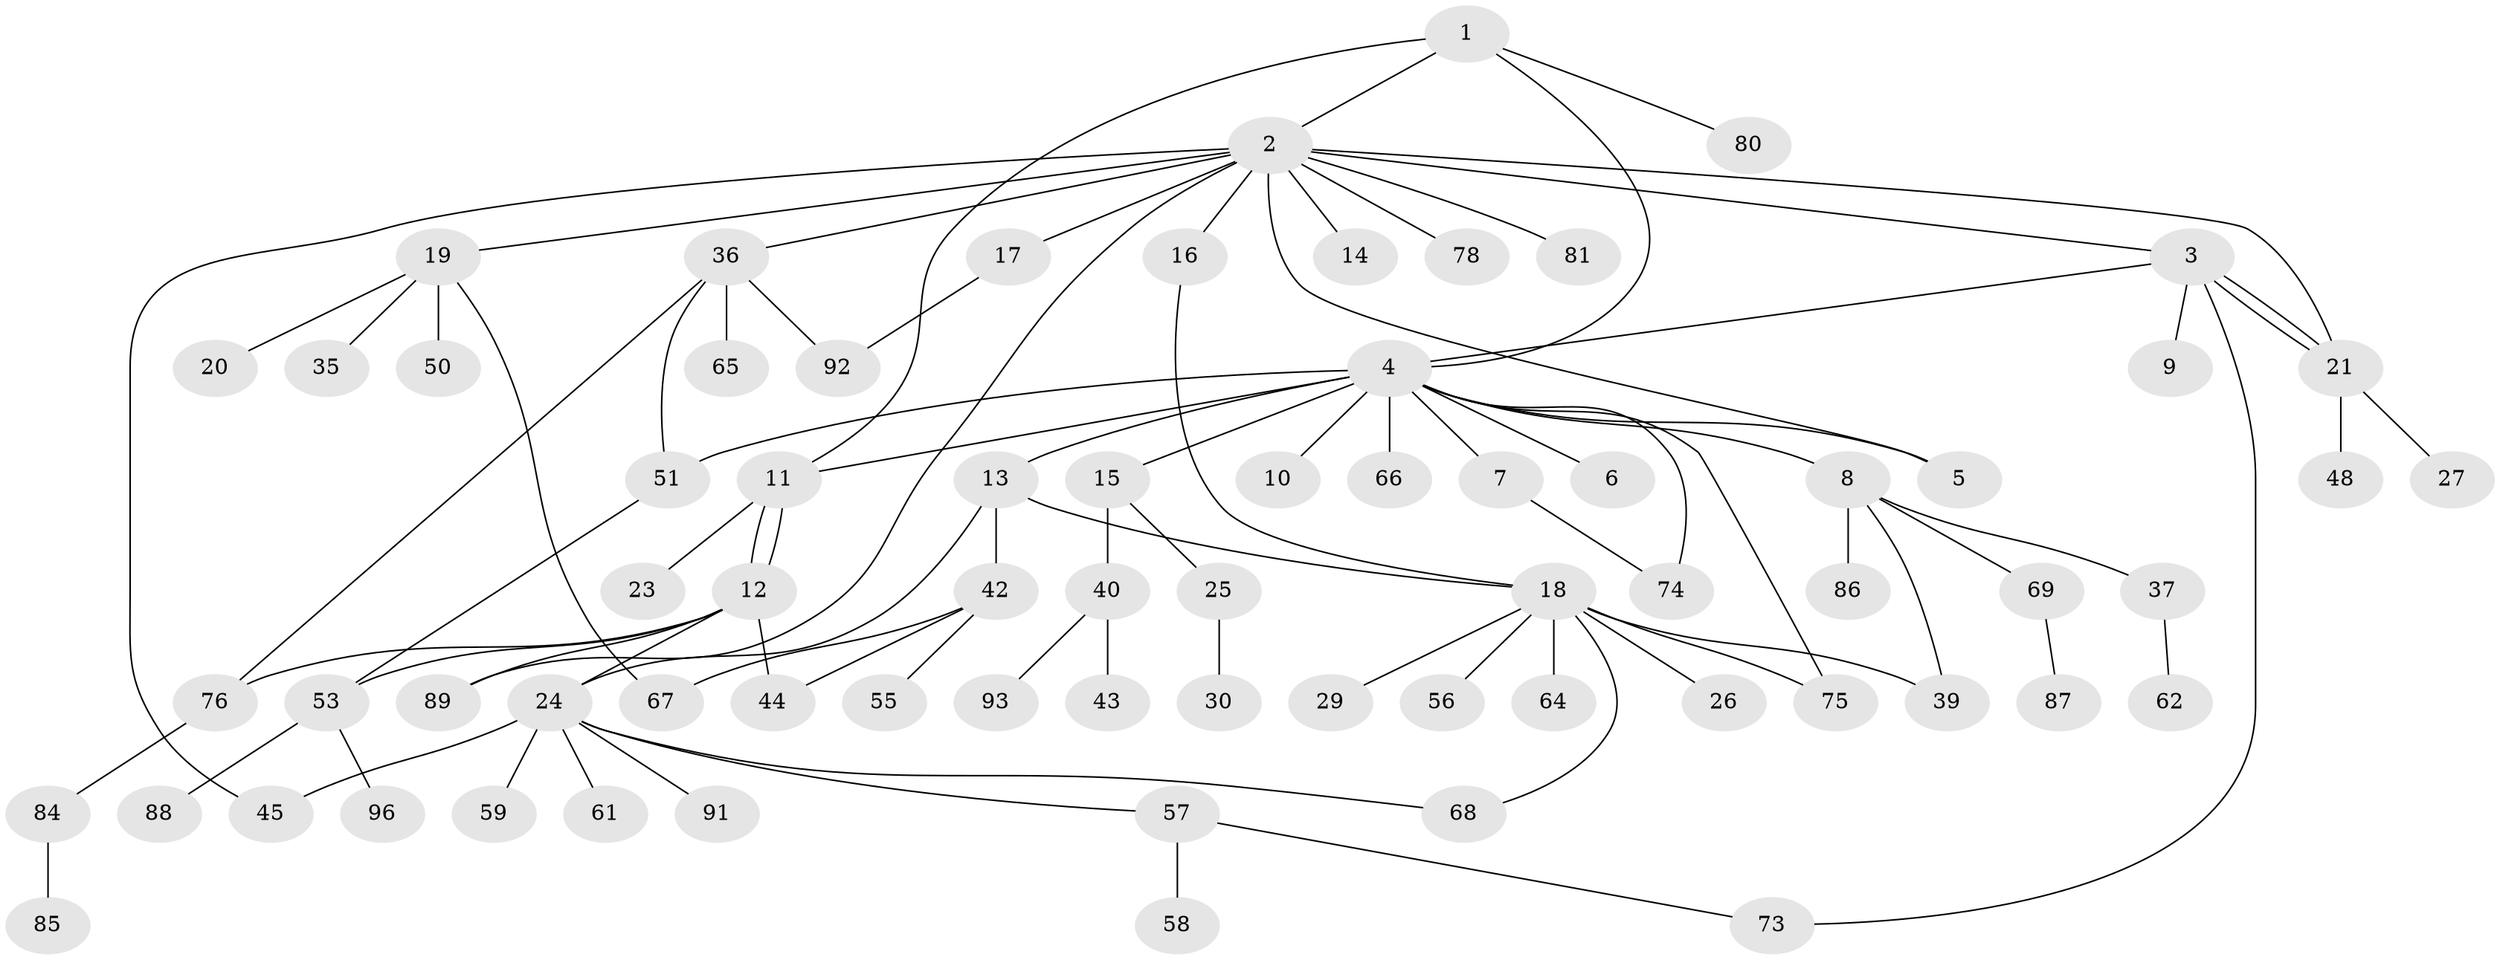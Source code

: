 // Generated by graph-tools (version 1.1) at 2025/23/03/03/25 07:23:52]
// undirected, 71 vertices, 91 edges
graph export_dot {
graph [start="1"]
  node [color=gray90,style=filled];
  1 [super="+94"];
  2 [super="+49"];
  3 [super="+31"];
  4 [super="+63"];
  5;
  6;
  7;
  8 [super="+52"];
  9;
  10;
  11 [super="+47"];
  12 [super="+22"];
  13 [super="+34"];
  14;
  15;
  16;
  17;
  18 [super="+33"];
  19 [super="+82"];
  20;
  21 [super="+32"];
  23 [super="+70"];
  24 [super="+28"];
  25 [super="+38"];
  26 [super="+77"];
  27;
  29;
  30;
  35 [super="+41"];
  36 [super="+46"];
  37;
  39;
  40 [super="+72"];
  42 [super="+54"];
  43 [super="+83"];
  44 [super="+71"];
  45;
  48;
  50;
  51 [super="+79"];
  53 [super="+60"];
  55;
  56;
  57;
  58;
  59;
  61;
  62;
  64 [super="+90"];
  65;
  66;
  67;
  68;
  69;
  73;
  74;
  75;
  76 [super="+95"];
  78;
  80;
  81;
  84;
  85;
  86;
  87;
  88;
  89;
  91;
  92;
  93;
  96;
  1 -- 2;
  1 -- 11;
  1 -- 80;
  1 -- 4;
  2 -- 3;
  2 -- 5;
  2 -- 14;
  2 -- 16;
  2 -- 17;
  2 -- 19;
  2 -- 36;
  2 -- 45;
  2 -- 78;
  2 -- 89;
  2 -- 81;
  2 -- 21;
  3 -- 4;
  3 -- 9;
  3 -- 21;
  3 -- 21;
  3 -- 73;
  4 -- 5;
  4 -- 6;
  4 -- 7;
  4 -- 8;
  4 -- 10;
  4 -- 11;
  4 -- 13;
  4 -- 15;
  4 -- 51;
  4 -- 66;
  4 -- 74;
  4 -- 75;
  7 -- 74;
  8 -- 37;
  8 -- 69;
  8 -- 86;
  8 -- 39;
  11 -- 12;
  11 -- 12;
  11 -- 23;
  12 -- 24;
  12 -- 44;
  12 -- 89;
  12 -- 53;
  12 -- 76;
  13 -- 18;
  13 -- 42;
  13 -- 24;
  15 -- 25;
  15 -- 40;
  16 -- 18;
  17 -- 92;
  18 -- 26;
  18 -- 29;
  18 -- 39;
  18 -- 56;
  18 -- 64;
  18 -- 68;
  18 -- 75;
  19 -- 20;
  19 -- 35;
  19 -- 50;
  19 -- 67;
  21 -- 27;
  21 -- 48;
  24 -- 45;
  24 -- 57;
  24 -- 59;
  24 -- 68;
  24 -- 91;
  24 -- 61;
  25 -- 30;
  36 -- 65;
  36 -- 76;
  36 -- 92;
  36 -- 51;
  37 -- 62;
  40 -- 43;
  40 -- 93;
  42 -- 44;
  42 -- 55;
  42 -- 67;
  51 -- 53;
  53 -- 88;
  53 -- 96;
  57 -- 58;
  57 -- 73;
  69 -- 87;
  76 -- 84;
  84 -- 85;
}
